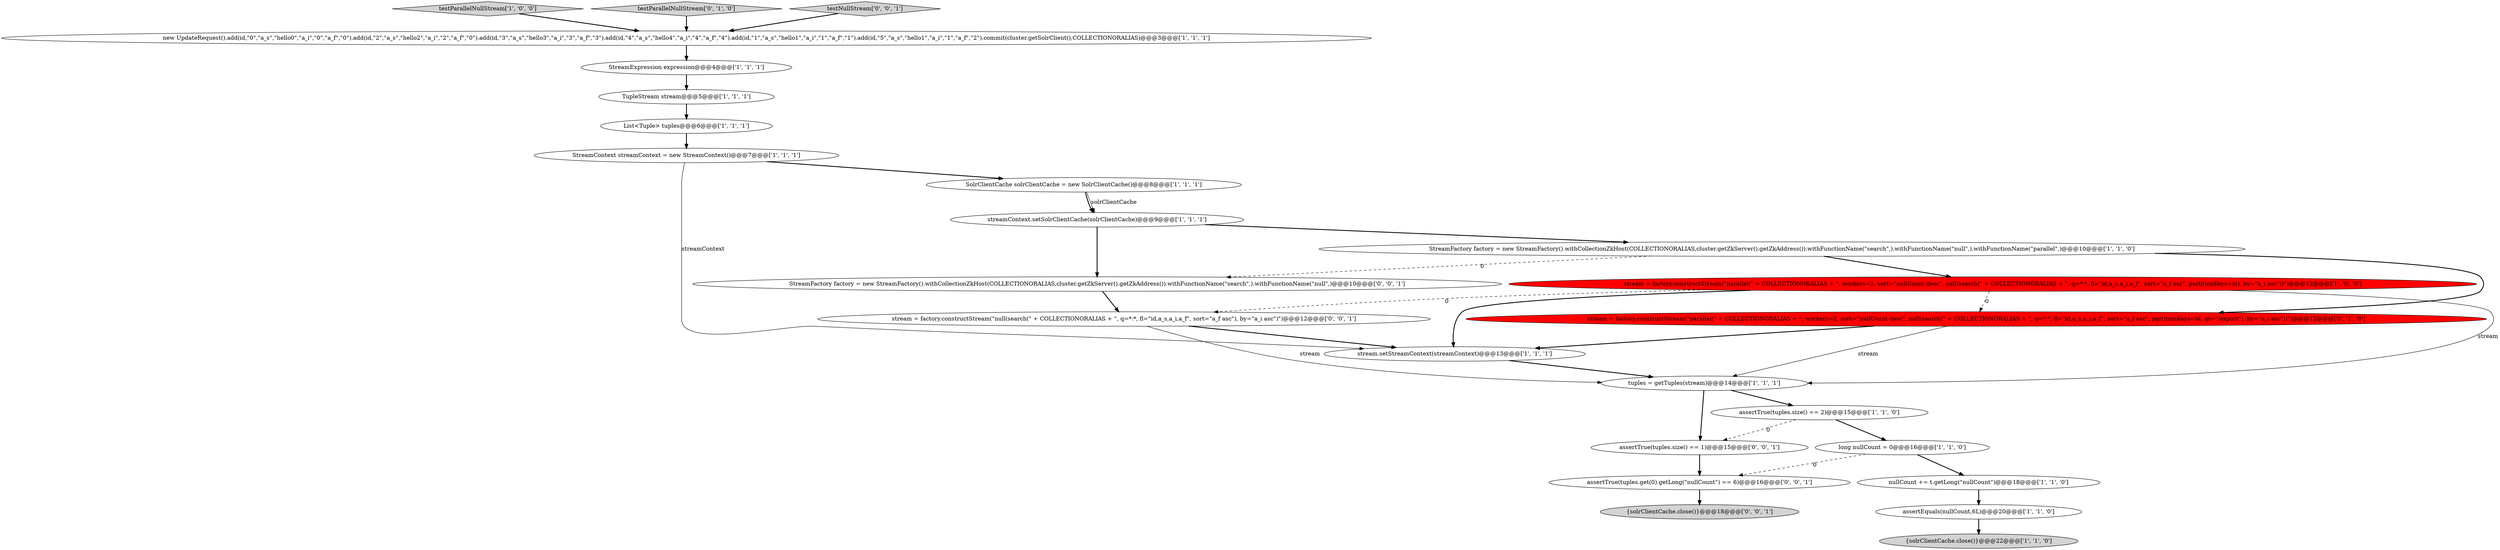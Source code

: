 digraph {
9 [style = filled, label = "testParallelNullStream['1', '0', '0']", fillcolor = lightgray, shape = diamond image = "AAA0AAABBB1BBB"];
16 [style = filled, label = "nullCount += t.getLong(\"nullCount\")@@@18@@@['1', '1', '0']", fillcolor = white, shape = ellipse image = "AAA0AAABBB1BBB"];
12 [style = filled, label = "StreamExpression expression@@@4@@@['1', '1', '1']", fillcolor = white, shape = ellipse image = "AAA0AAABBB1BBB"];
3 [style = filled, label = "stream = factory.constructStream(\"parallel(\" + COLLECTIONORALIAS + \", workers=2, sort=\"nullCount desc\", null(search(\" + COLLECTIONORALIAS + \", q=*:*, fl=\"id,a_s,a_i,a_f\", sort=\"a_f asc\", partitionKeys=id), by=\"a_i asc\"))\")@@@12@@@['1', '0', '0']", fillcolor = red, shape = ellipse image = "AAA1AAABBB1BBB"];
11 [style = filled, label = "streamContext.setSolrClientCache(solrClientCache)@@@9@@@['1', '1', '1']", fillcolor = white, shape = ellipse image = "AAA0AAABBB1BBB"];
20 [style = filled, label = "StreamFactory factory = new StreamFactory().withCollectionZkHost(COLLECTIONORALIAS,cluster.getZkServer().getZkAddress()).withFunctionName(\"search\",).withFunctionName(\"null\",)@@@10@@@['0', '0', '1']", fillcolor = white, shape = ellipse image = "AAA0AAABBB3BBB"];
19 [style = filled, label = "assertTrue(tuples.size() == 1)@@@15@@@['0', '0', '1']", fillcolor = white, shape = ellipse image = "AAA0AAABBB3BBB"];
2 [style = filled, label = "tuples = getTuples(stream)@@@14@@@['1', '1', '1']", fillcolor = white, shape = ellipse image = "AAA0AAABBB1BBB"];
23 [style = filled, label = "assertTrue(tuples.get(0).getLong(\"nullCount\") == 6)@@@16@@@['0', '0', '1']", fillcolor = white, shape = ellipse image = "AAA0AAABBB3BBB"];
1 [style = filled, label = "List<Tuple> tuples@@@6@@@['1', '1', '1']", fillcolor = white, shape = ellipse image = "AAA0AAABBB1BBB"];
0 [style = filled, label = "TupleStream stream@@@5@@@['1', '1', '1']", fillcolor = white, shape = ellipse image = "AAA0AAABBB1BBB"];
15 [style = filled, label = "StreamFactory factory = new StreamFactory().withCollectionZkHost(COLLECTIONORALIAS,cluster.getZkServer().getZkAddress()).withFunctionName(\"search\",).withFunctionName(\"null\",).withFunctionName(\"parallel\",)@@@10@@@['1', '1', '0']", fillcolor = white, shape = ellipse image = "AAA0AAABBB1BBB"];
17 [style = filled, label = "stream = factory.constructStream(\"parallel(\" + COLLECTIONORALIAS + \", workers=2, sort=\"nullCount desc\", null(search(\" + COLLECTIONORALIAS + \", q=*:*, fl=\"id,a_s,a_i,a_f\", sort=\"a_f asc\", partitionKeys=id, qt=\"/export\"), by=\"a_i asc\"))\")@@@12@@@['0', '1', '0']", fillcolor = red, shape = ellipse image = "AAA1AAABBB2BBB"];
18 [style = filled, label = "testParallelNullStream['0', '1', '0']", fillcolor = lightgray, shape = diamond image = "AAA0AAABBB2BBB"];
24 [style = filled, label = "{solrClientCache.close()}@@@18@@@['0', '0', '1']", fillcolor = lightgray, shape = ellipse image = "AAA0AAABBB3BBB"];
6 [style = filled, label = "assertTrue(tuples.size() == 2)@@@15@@@['1', '1', '0']", fillcolor = white, shape = ellipse image = "AAA0AAABBB1BBB"];
13 [style = filled, label = "stream.setStreamContext(streamContext)@@@13@@@['1', '1', '1']", fillcolor = white, shape = ellipse image = "AAA0AAABBB1BBB"];
5 [style = filled, label = "SolrClientCache solrClientCache = new SolrClientCache()@@@8@@@['1', '1', '1']", fillcolor = white, shape = ellipse image = "AAA0AAABBB1BBB"];
14 [style = filled, label = "long nullCount = 0@@@16@@@['1', '1', '0']", fillcolor = white, shape = ellipse image = "AAA0AAABBB1BBB"];
10 [style = filled, label = "new UpdateRequest().add(id,\"0\",\"a_s\",\"hello0\",\"a_i\",\"0\",\"a_f\",\"0\").add(id,\"2\",\"a_s\",\"hello2\",\"a_i\",\"2\",\"a_f\",\"0\").add(id,\"3\",\"a_s\",\"hello3\",\"a_i\",\"3\",\"a_f\",\"3\").add(id,\"4\",\"a_s\",\"hello4\",\"a_i\",\"4\",\"a_f\",\"4\").add(id,\"1\",\"a_s\",\"hello1\",\"a_i\",\"1\",\"a_f\",\"1\").add(id,\"5\",\"a_s\",\"hello1\",\"a_i\",\"1\",\"a_f\",\"2\").commit(cluster.getSolrClient(),COLLECTIONORALIAS)@@@3@@@['1', '1', '1']", fillcolor = white, shape = ellipse image = "AAA0AAABBB1BBB"];
8 [style = filled, label = "assertEquals(nullCount,6L)@@@20@@@['1', '1', '0']", fillcolor = white, shape = ellipse image = "AAA0AAABBB1BBB"];
22 [style = filled, label = "stream = factory.constructStream(\"null(search(\" + COLLECTIONORALIAS + \", q=*:*, fl=\"id,a_s,a_i,a_f\", sort=\"a_f asc\"), by=\"a_i asc\")\")@@@12@@@['0', '0', '1']", fillcolor = white, shape = ellipse image = "AAA0AAABBB3BBB"];
7 [style = filled, label = "{solrClientCache.close()}@@@22@@@['1', '1', '0']", fillcolor = lightgray, shape = ellipse image = "AAA0AAABBB1BBB"];
21 [style = filled, label = "testNullStream['0', '0', '1']", fillcolor = lightgray, shape = diamond image = "AAA0AAABBB3BBB"];
4 [style = filled, label = "StreamContext streamContext = new StreamContext()@@@7@@@['1', '1', '1']", fillcolor = white, shape = ellipse image = "AAA0AAABBB1BBB"];
14->16 [style = bold, label=""];
11->20 [style = bold, label=""];
21->10 [style = bold, label=""];
1->4 [style = bold, label=""];
15->20 [style = dashed, label="0"];
2->19 [style = bold, label=""];
3->17 [style = dashed, label="0"];
4->13 [style = solid, label="streamContext"];
16->8 [style = bold, label=""];
2->6 [style = bold, label=""];
17->2 [style = solid, label="stream"];
3->22 [style = dashed, label="0"];
9->10 [style = bold, label=""];
15->3 [style = bold, label=""];
12->0 [style = bold, label=""];
11->15 [style = bold, label=""];
8->7 [style = bold, label=""];
22->2 [style = solid, label="stream"];
20->22 [style = bold, label=""];
6->14 [style = bold, label=""];
15->17 [style = bold, label=""];
23->24 [style = bold, label=""];
3->2 [style = solid, label="stream"];
14->23 [style = dashed, label="0"];
18->10 [style = bold, label=""];
10->12 [style = bold, label=""];
0->1 [style = bold, label=""];
19->23 [style = bold, label=""];
6->19 [style = dashed, label="0"];
3->13 [style = bold, label=""];
5->11 [style = bold, label=""];
17->13 [style = bold, label=""];
5->11 [style = solid, label="solrClientCache"];
4->5 [style = bold, label=""];
22->13 [style = bold, label=""];
13->2 [style = bold, label=""];
}
